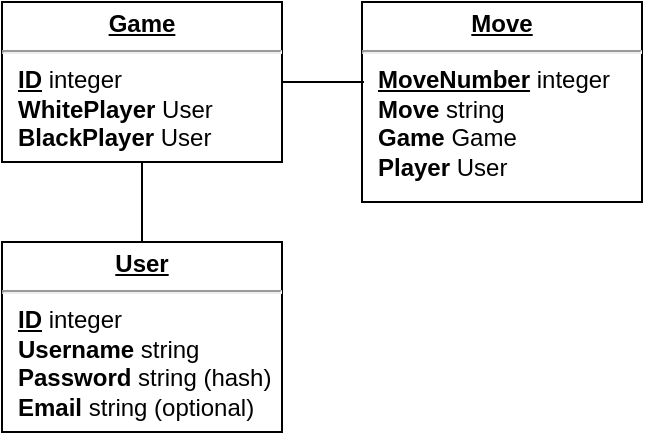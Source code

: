 <mxfile version="18.0.7" type="github">
  <diagram name="Page-1" id="a7904f86-f2b4-8e86-fa97-74104820619b">
    <mxGraphModel dx="1422" dy="762" grid="1" gridSize="10" guides="1" tooltips="1" connect="1" arrows="1" fold="1" page="1" pageScale="1" pageWidth="1169" pageHeight="827" background="none" math="0" shadow="0">
      <root>
        <mxCell id="0" />
        <mxCell id="1" parent="0" />
        <mxCell id="24794b860abc3c2d-17" value="&lt;p style=&quot;margin: 0px ; margin-top: 4px ; text-align: center ; text-decoration: underline&quot;&gt;&lt;b&gt;User&lt;/b&gt;&lt;/p&gt;&lt;hr&gt;&lt;p style=&quot;margin: 0px ; margin-left: 8px&quot;&gt;&lt;b&gt;&lt;u&gt;ID&lt;/u&gt;&lt;/b&gt;&amp;nbsp;integer&lt;/p&gt;&lt;p style=&quot;margin: 0px ; margin-left: 8px&quot;&gt;&lt;b&gt;Username&lt;/b&gt;&lt;b style=&quot;font-style: italic;&quot;&gt;&amp;nbsp;&lt;/b&gt;string&lt;/p&gt;&lt;p style=&quot;margin: 0px ; margin-left: 8px&quot;&gt;&lt;b&gt;Password &lt;/b&gt;string (hash)&lt;/p&gt;&lt;p style=&quot;margin: 0px ; margin-left: 8px&quot;&gt;&lt;b&gt;Email &lt;/b&gt;string (optional)&lt;/p&gt;" style="verticalAlign=top;align=left;overflow=fill;fontSize=12;fontFamily=Helvetica;html=1;rounded=0;shadow=0;comic=0;labelBackgroundColor=none;strokeWidth=1" parent="1" vertex="1">
          <mxGeometry x="380" y="190" width="140" height="95" as="geometry" />
        </mxCell>
        <mxCell id="Ispx6QSRuSXwKcMfp7rH-1" value="&lt;p style=&quot;margin: 0px ; margin-top: 4px ; text-align: center ; text-decoration: underline&quot;&gt;&lt;b&gt;Game&lt;/b&gt;&lt;/p&gt;&lt;hr&gt;&lt;p style=&quot;margin: 0px ; margin-left: 8px&quot;&gt;&lt;b&gt;&lt;u&gt;ID&lt;/u&gt;&lt;/b&gt;&amp;nbsp;integer&lt;/p&gt;&lt;p style=&quot;margin: 0px ; margin-left: 8px&quot;&gt;&lt;b&gt;WhitePlayer&amp;nbsp;&lt;/b&gt;User&lt;/p&gt;&lt;p style=&quot;margin: 0px ; margin-left: 8px&quot;&gt;&lt;b&gt;BlackPlayer &lt;/b&gt;User&lt;/p&gt;" style="verticalAlign=top;align=left;overflow=fill;fontSize=12;fontFamily=Helvetica;html=1;rounded=0;shadow=0;comic=0;labelBackgroundColor=none;strokeWidth=1" parent="1" vertex="1">
          <mxGeometry x="380" y="70" width="140" height="80" as="geometry" />
        </mxCell>
        <mxCell id="Ispx6QSRuSXwKcMfp7rH-2" value="&lt;p style=&quot;margin: 0px ; margin-top: 4px ; text-align: center ; text-decoration: underline&quot;&gt;&lt;b&gt;Move&lt;/b&gt;&lt;/p&gt;&lt;hr&gt;&lt;p style=&quot;margin: 0px ; margin-left: 8px&quot;&gt;&lt;b&gt;&lt;u&gt;MoveNumber&lt;/u&gt;&lt;/b&gt; integer&lt;/p&gt;&lt;p style=&quot;margin: 0px ; margin-left: 8px&quot;&gt;&lt;b&gt;Move &lt;/b&gt;string&lt;/p&gt;&lt;p style=&quot;margin: 0px ; margin-left: 8px&quot;&gt;&lt;b&gt;Game &lt;/b&gt;Game&lt;/p&gt;&lt;p style=&quot;margin: 0px ; margin-left: 8px&quot;&gt;&lt;b&gt;Player&amp;nbsp;&lt;/b&gt;User&lt;/p&gt;" style="verticalAlign=top;align=left;overflow=fill;fontSize=12;fontFamily=Helvetica;html=1;rounded=0;shadow=0;comic=0;labelBackgroundColor=none;strokeWidth=1" parent="1" vertex="1">
          <mxGeometry x="560" y="70" width="140" height="100" as="geometry" />
        </mxCell>
        <mxCell id="Ispx6QSRuSXwKcMfp7rH-5" value="" style="endArrow=none;html=1;rounded=0;exitX=1;exitY=0.5;exitDx=0;exitDy=0;entryX=0.007;entryY=0.4;entryDx=0;entryDy=0;entryPerimeter=0;" parent="1" source="Ispx6QSRuSXwKcMfp7rH-1" target="Ispx6QSRuSXwKcMfp7rH-2" edge="1">
          <mxGeometry width="50" height="50" relative="1" as="geometry">
            <mxPoint x="525" y="135" as="sourcePoint" />
            <mxPoint x="575" y="85" as="targetPoint" />
          </mxGeometry>
        </mxCell>
        <mxCell id="usVs7x2PUyMsLLXaZAjv-1" value="" style="endArrow=none;html=1;rounded=0;exitX=0.5;exitY=0;exitDx=0;exitDy=0;entryX=0.5;entryY=1;entryDx=0;entryDy=0;" parent="1" source="24794b860abc3c2d-17" target="Ispx6QSRuSXwKcMfp7rH-1" edge="1">
          <mxGeometry width="50" height="50" relative="1" as="geometry">
            <mxPoint x="390" y="200" as="sourcePoint" />
            <mxPoint x="440" y="150" as="targetPoint" />
          </mxGeometry>
        </mxCell>
      </root>
    </mxGraphModel>
  </diagram>
</mxfile>
